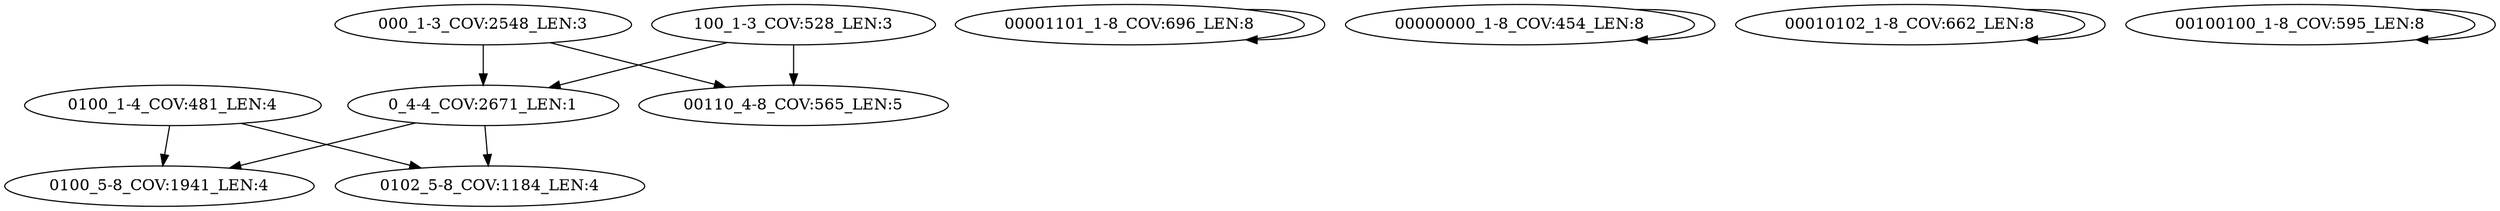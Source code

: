 digraph G {
    "0_4-4_COV:2671_LEN:1" -> "0100_5-8_COV:1941_LEN:4";
    "0_4-4_COV:2671_LEN:1" -> "0102_5-8_COV:1184_LEN:4";
    "00001101_1-8_COV:696_LEN:8" -> "00001101_1-8_COV:696_LEN:8";
    "00000000_1-8_COV:454_LEN:8" -> "00000000_1-8_COV:454_LEN:8";
    "000_1-3_COV:2548_LEN:3" -> "00110_4-8_COV:565_LEN:5";
    "000_1-3_COV:2548_LEN:3" -> "0_4-4_COV:2671_LEN:1";
    "100_1-3_COV:528_LEN:3" -> "00110_4-8_COV:565_LEN:5";
    "100_1-3_COV:528_LEN:3" -> "0_4-4_COV:2671_LEN:1";
    "00010102_1-8_COV:662_LEN:8" -> "00010102_1-8_COV:662_LEN:8";
    "0100_1-4_COV:481_LEN:4" -> "0100_5-8_COV:1941_LEN:4";
    "0100_1-4_COV:481_LEN:4" -> "0102_5-8_COV:1184_LEN:4";
    "00100100_1-8_COV:595_LEN:8" -> "00100100_1-8_COV:595_LEN:8";
}
